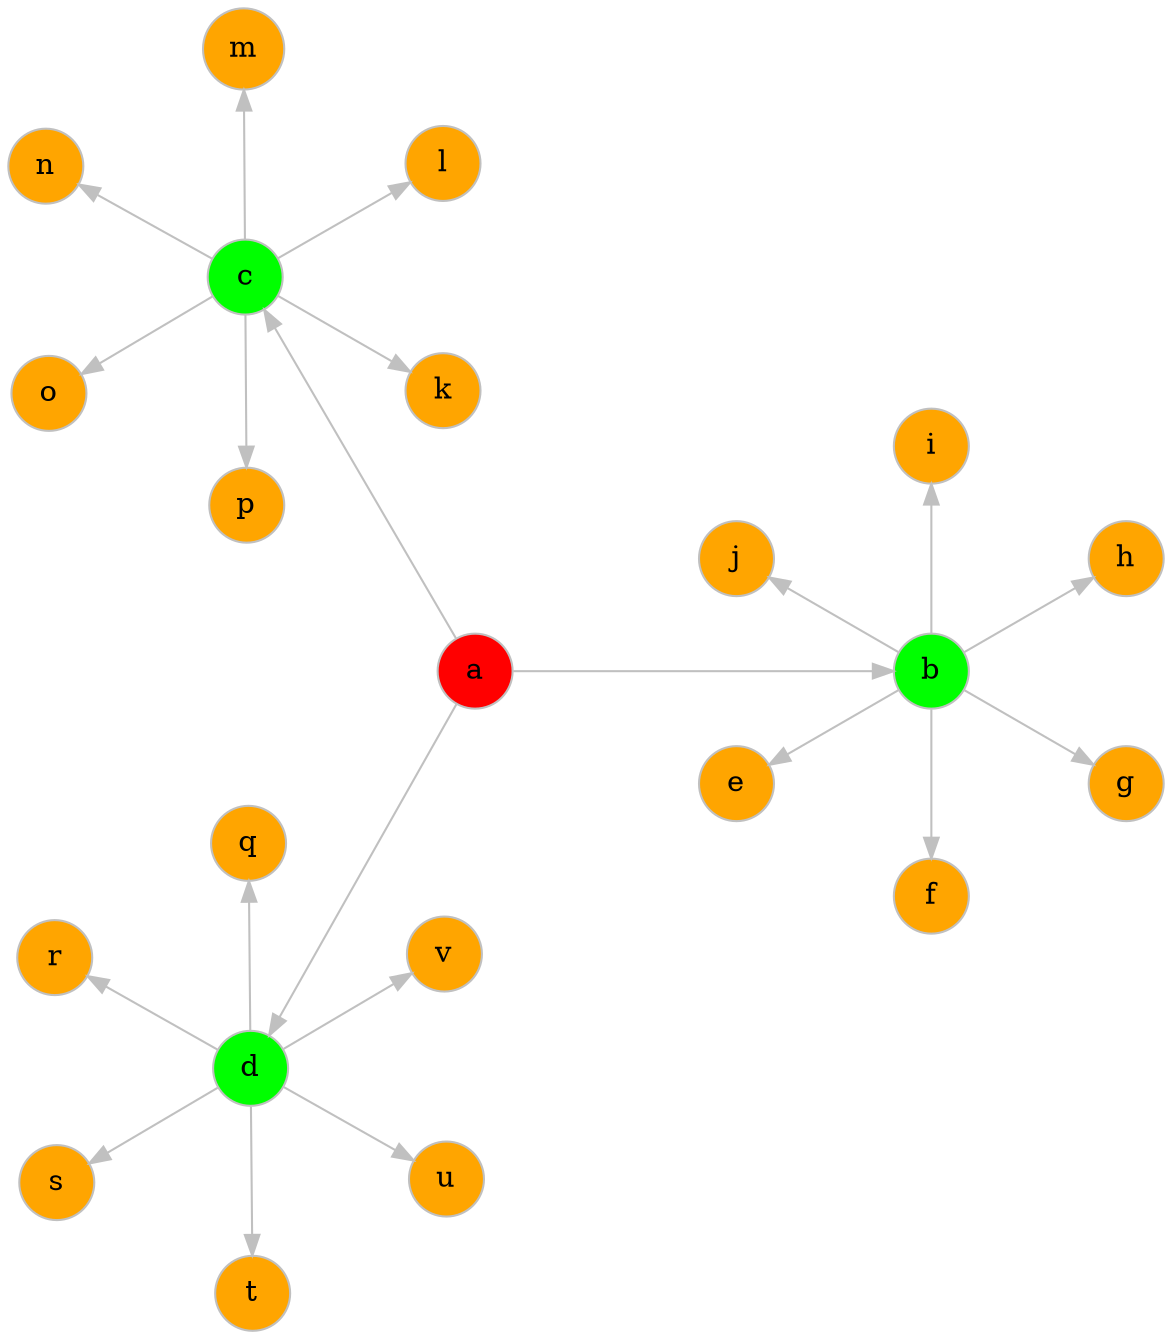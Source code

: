 digraph {

graph [layout = circo]

node [shape = circle,
      style = filled,
      color = grey]

node [fillcolor = red]
a

node [fillcolor = green]
b c d

node [fillcolor = orange]

edge [color = grey]
a -> {b c d}
b -> {e f g h i j}
c -> {k l m n o p}
d -> {q r s t u v}
}